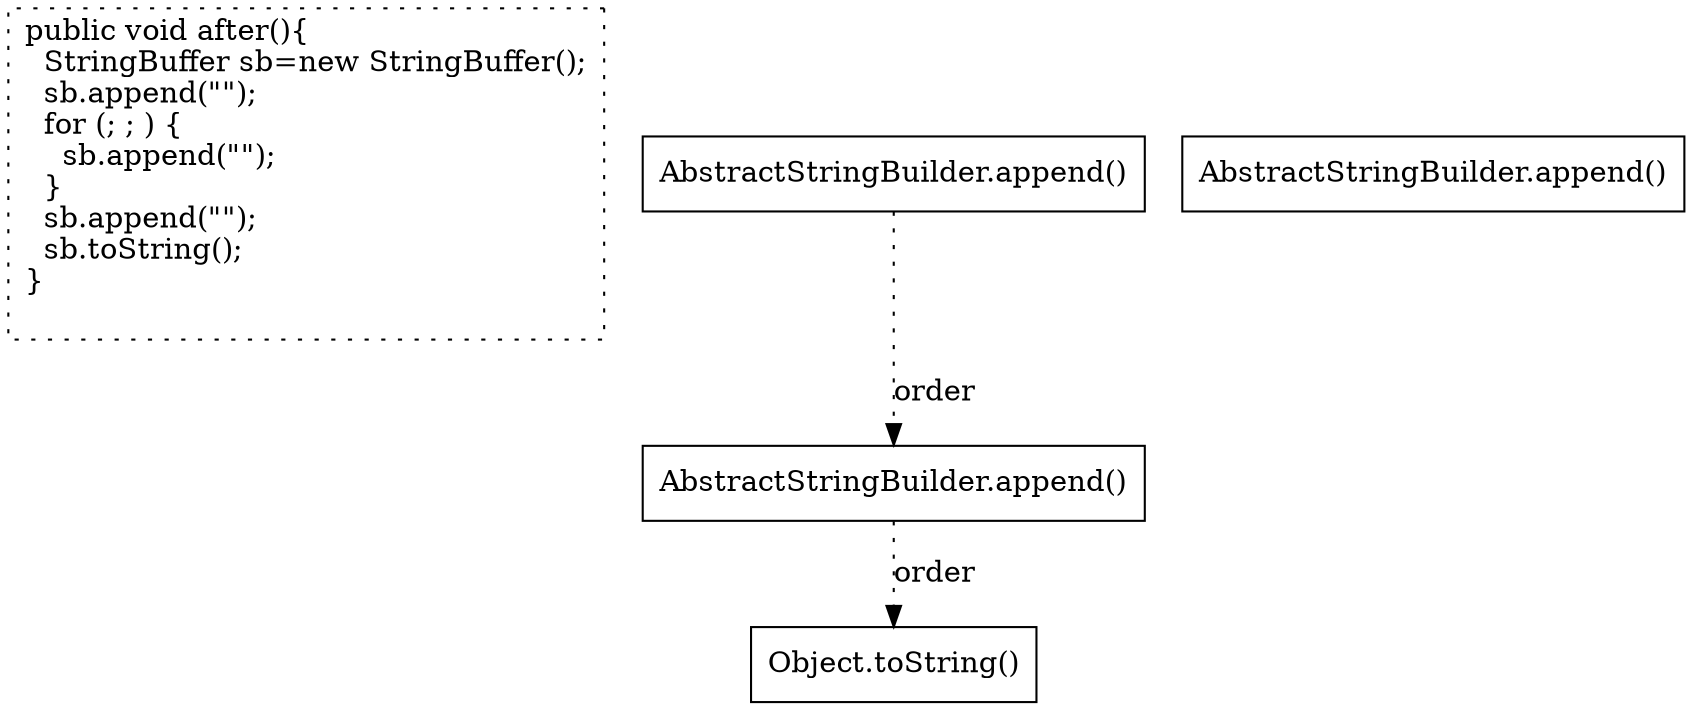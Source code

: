 digraph "Test_collapse2.after#" {
0 [label="public void after(){\l  StringBuffer sb=new StringBuffer();\l  sb.append(\"\");\l  for (; ; ) {\l    sb.append(\"\");\l  }\l  sb.append(\"\");\l  sb.toString();\l}\l\l" shape=box style=dotted]
1 [label="AbstractStringBuilder.append()" shape=box]
2 [label="AbstractStringBuilder.append()" shape=box]
3 [label="AbstractStringBuilder.append()" shape=box]
4 [label="Object.toString()" shape=box]
3 -> 1 [label="order" style=dotted];
1 -> 4 [label="order" style=dotted];
}